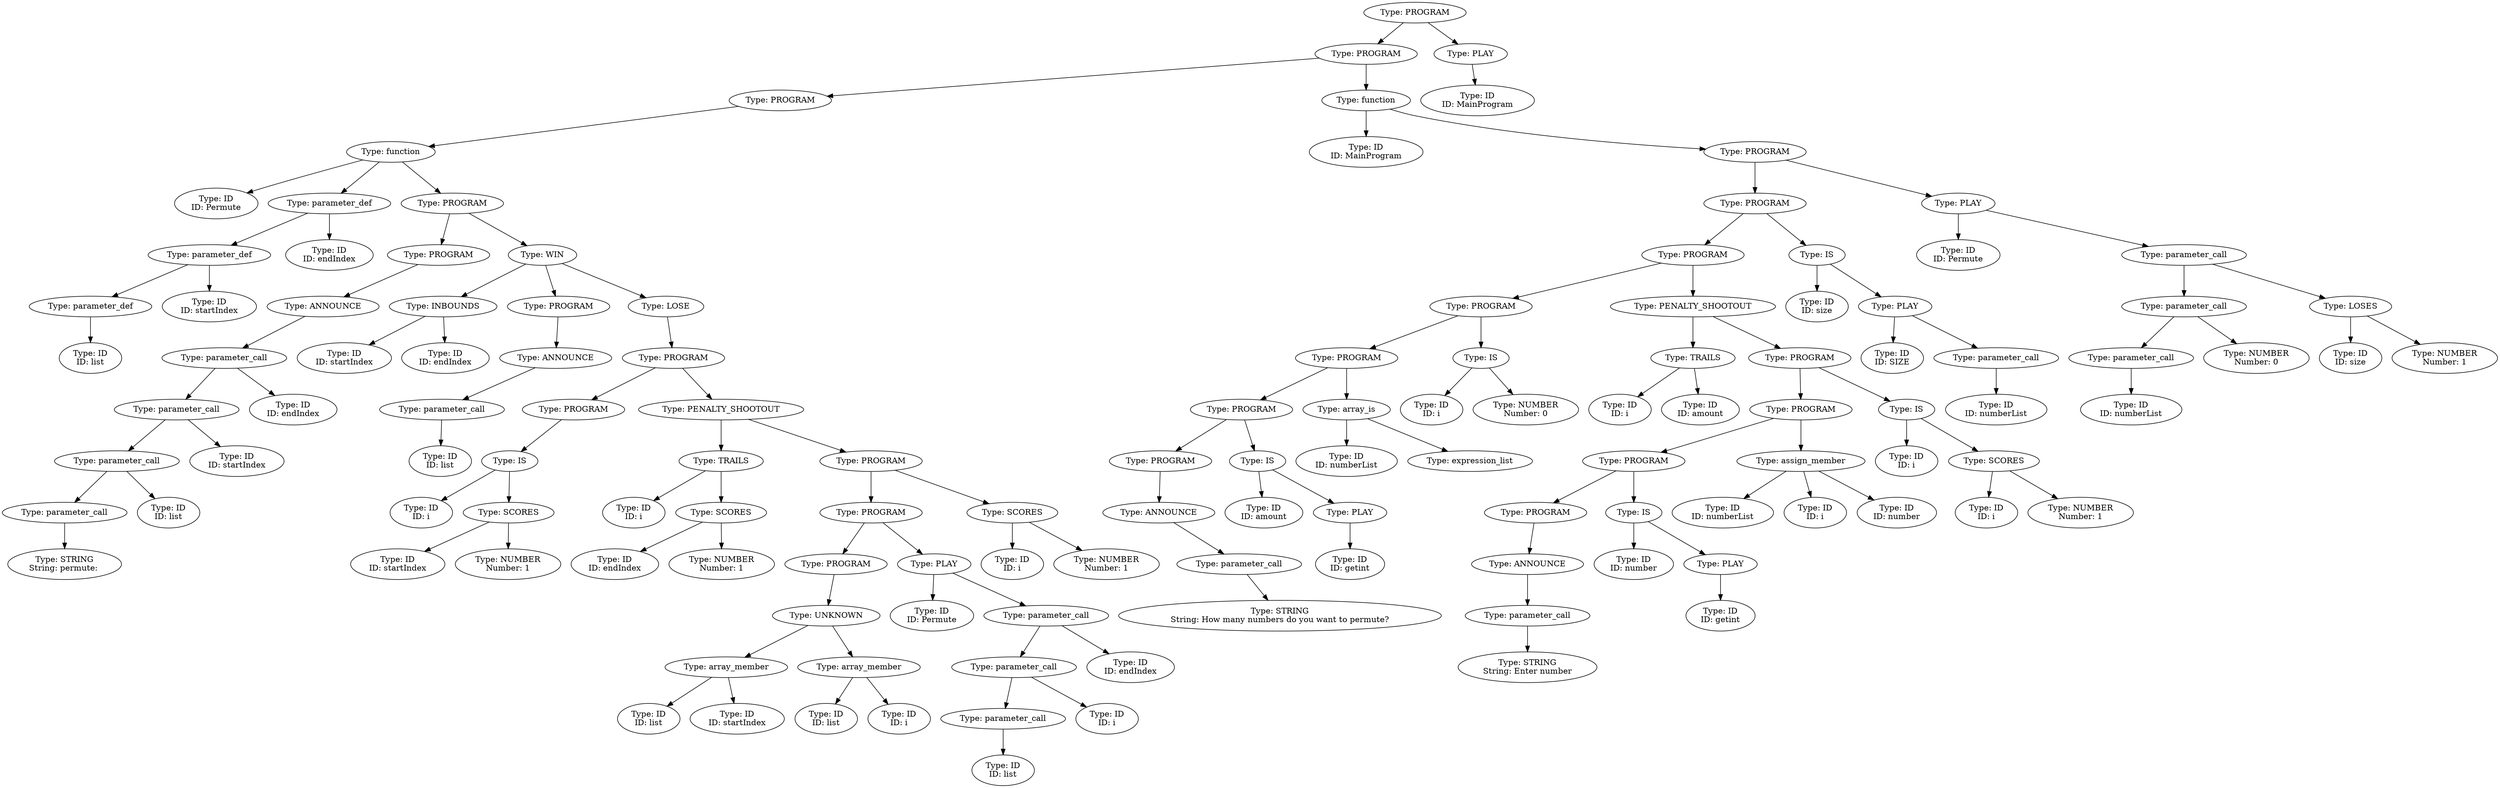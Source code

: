 digraph ast {
"0x7fffcbeefd30" [label="Type: PROGRAM"];
"0x7fffcbeefd30" -> "0x7fffcbeefc50";
"0x7fffcbeefc50" [label="Type: PROGRAM"];
"0x7fffcbeefc50" -> "0x7fffcbeee8b0";
"0x7fffcbeee8b0" [label="Type: PROGRAM"];
"0x7fffcbeee8b0" -> "0x7fffcbeee870";
"0x7fffcbeee870" [label="Type: function"];
"0x7fffcbeee870" -> "0x7fffcbeed610";
"0x7fffcbeed610" [label="Type: ID\nID: Permute"];
"0x7fffcbeee870" -> "0x7fffcbeed7f0";
"0x7fffcbeed7f0" [label="Type: parameter_def"];
"0x7fffcbeed7f0" -> "0x7fffcbeed750";
"0x7fffcbeed750" [label="Type: parameter_def"];
"0x7fffcbeed750" -> "0x7fffcbeed6b0";
"0x7fffcbeed6b0" [label="Type: parameter_def"];
"0x7fffcbeed6b0" -> "0x7fffcbeed670";
"0x7fffcbeed670" [label="Type: ID\nID: list"];
"0x7fffcbeed750" -> "0x7fffcbeed710";
"0x7fffcbeed710" [label="Type: ID\nID: startIndex"];
"0x7fffcbeed7f0" -> "0x7fffcbeed7b0";
"0x7fffcbeed7b0" [label="Type: ID\nID: endIndex"];
"0x7fffcbeee870" -> "0x7fffcbeee830";
"0x7fffcbeee830" [label="Type: PROGRAM"];
"0x7fffcbeee830" -> "0x7fffcbeedaf0";
"0x7fffcbeedaf0" [label="Type: PROGRAM"];
"0x7fffcbeedaf0" -> "0x7fffcbeedab0";
"0x7fffcbeedab0" [label="Type: ANNOUNCE"];
"0x7fffcbeedab0" -> "0x7fffcbeeda70";
"0x7fffcbeeda70" [label="Type: parameter_call"];
"0x7fffcbeeda70" -> "0x7fffcbeed9f0";
"0x7fffcbeed9f0" [label="Type: parameter_call"];
"0x7fffcbeed9f0" -> "0x7fffcbeed950";
"0x7fffcbeed950" [label="Type: parameter_call"];
"0x7fffcbeed950" -> "0x7fffcbeed8b0";
"0x7fffcbeed8b0" [label="Type: parameter_call"];
"0x7fffcbeed8b0" -> "0x7fffcbeed850";
"0x7fffcbeed850" [label="Type: STRING\nString: permute: "];
"0x7fffcbeed950" -> "0x7fffcbeed8f0";
"0x7fffcbeed8f0" [label="Type: ID\nID: list"];
"0x7fffcbeed9f0" -> "0x7fffcbeed990";
"0x7fffcbeed990" [label="Type: ID\nID: startIndex"];
"0x7fffcbeeda70" -> "0x7fffcbeeda30";
"0x7fffcbeeda30" [label="Type: ID\nID: endIndex"];
"0x7fffcbeee830" -> "0x7fffcbeee7f0";
"0x7fffcbeee7f0" [label="Type: WIN"];
"0x7fffcbeee7f0" -> "0x7fffcbeedbf0";
"0x7fffcbeedbf0" [label="Type: INBOUNDS"];
"0x7fffcbeedbf0" -> "0x7fffcbeedb50";
"0x7fffcbeedb50" [label="Type: ID\nID: startIndex"];
"0x7fffcbeedbf0" -> "0x7fffcbeedbb0";
"0x7fffcbeedbb0" [label="Type: ID\nID: endIndex"];
"0x7fffcbeee7f0" -> "0x7fffcbeedd10";
"0x7fffcbeedd10" [label="Type: PROGRAM"];
"0x7fffcbeedd10" -> "0x7fffcbeedcd0";
"0x7fffcbeedcd0" [label="Type: ANNOUNCE"];
"0x7fffcbeedcd0" -> "0x7fffcbeedc90";
"0x7fffcbeedc90" [label="Type: parameter_call"];
"0x7fffcbeedc90" -> "0x7fffcbeedc50";
"0x7fffcbeedc50" [label="Type: ID\nID: list"];
"0x7fffcbeee7f0" -> "0x7fffcbeee7b0";
"0x7fffcbeee7b0" [label="Type: LOSE"];
"0x7fffcbeee7b0" -> "0x7fffcbeee770";
"0x7fffcbeee770" [label="Type: PROGRAM"];
"0x7fffcbeee770" -> "0x7fffcbeedf10";
"0x7fffcbeedf10" [label="Type: PROGRAM"];
"0x7fffcbeedf10" -> "0x7fffcbeeded0";
"0x7fffcbeeded0" [label="Type: IS"];
"0x7fffcbeeded0" -> "0x7fffcbeeddb0";
"0x7fffcbeeddb0" [label="Type: ID\nID: i"];
"0x7fffcbeeded0" -> "0x7fffcbeede90";
"0x7fffcbeede90" [label="Type: SCORES"];
"0x7fffcbeede90" -> "0x7fffcbeede10";
"0x7fffcbeede10" [label="Type: ID\nID: startIndex"];
"0x7fffcbeede90" -> "0x7fffcbeede50";
"0x7fffcbeede50" [label="Type: NUMBER\nNumber: 1"];
"0x7fffcbeee770" -> "0x7fffcbeee730";
"0x7fffcbeee730" [label="Type: PENALTY_SHOOTOUT"];
"0x7fffcbeee730" -> "0x7fffcbeee090";
"0x7fffcbeee090" [label="Type: TRAILS"];
"0x7fffcbeee090" -> "0x7fffcbeedf70";
"0x7fffcbeedf70" [label="Type: ID\nID: i"];
"0x7fffcbeee090" -> "0x7fffcbeee050";
"0x7fffcbeee050" [label="Type: SCORES"];
"0x7fffcbeee050" -> "0x7fffcbeedfd0";
"0x7fffcbeedfd0" [label="Type: ID\nID: endIndex"];
"0x7fffcbeee050" -> "0x7fffcbeee010";
"0x7fffcbeee010" [label="Type: NUMBER\nNumber: 1"];
"0x7fffcbeee730" -> "0x7fffcbeee6f0";
"0x7fffcbeee6f0" [label="Type: PROGRAM"];
"0x7fffcbeee6f0" -> "0x7fffcbeee5d0";
"0x7fffcbeee5d0" [label="Type: PROGRAM"];
"0x7fffcbeee5d0" -> "0x7fffcbeee310";
"0x7fffcbeee310" [label="Type: PROGRAM"];
"0x7fffcbeee310" -> "0x7fffcbeee2d0";
"0x7fffcbeee2d0" [label="Type: UNKNOWN"];
"0x7fffcbeee2d0" -> "0x7fffcbeee190";
"0x7fffcbeee190" [label="Type: array_member"];
"0x7fffcbeee190" -> "0x7fffcbeee0f0";
"0x7fffcbeee0f0" [label="Type: ID\nID: list"];
"0x7fffcbeee190" -> "0x7fffcbeee150";
"0x7fffcbeee150" [label="Type: ID\nID: startIndex"];
"0x7fffcbeee2d0" -> "0x7fffcbeee290";
"0x7fffcbeee290" [label="Type: array_member"];
"0x7fffcbeee290" -> "0x7fffcbeee1f0";
"0x7fffcbeee1f0" [label="Type: ID\nID: list"];
"0x7fffcbeee290" -> "0x7fffcbeee250";
"0x7fffcbeee250" [label="Type: ID\nID: i"];
"0x7fffcbeee5d0" -> "0x7fffcbeee590";
"0x7fffcbeee590" [label="Type: PLAY"];
"0x7fffcbeee590" -> "0x7fffcbeee370";
"0x7fffcbeee370" [label="Type: ID\nID: Permute"];
"0x7fffcbeee590" -> "0x7fffcbeee550";
"0x7fffcbeee550" [label="Type: parameter_call"];
"0x7fffcbeee550" -> "0x7fffcbeee4d0";
"0x7fffcbeee4d0" [label="Type: parameter_call"];
"0x7fffcbeee4d0" -> "0x7fffcbeee430";
"0x7fffcbeee430" [label="Type: parameter_call"];
"0x7fffcbeee430" -> "0x7fffcbeee3d0";
"0x7fffcbeee3d0" [label="Type: ID\nID: list"];
"0x7fffcbeee4d0" -> "0x7fffcbeee470";
"0x7fffcbeee470" [label="Type: ID\nID: i"];
"0x7fffcbeee550" -> "0x7fffcbeee510";
"0x7fffcbeee510" [label="Type: ID\nID: endIndex"];
"0x7fffcbeee6f0" -> "0x7fffcbeee6b0";
"0x7fffcbeee6b0" [label="Type: SCORES"];
"0x7fffcbeee6b0" -> "0x7fffcbeee630";
"0x7fffcbeee630" [label="Type: ID\nID: i"];
"0x7fffcbeee6b0" -> "0x7fffcbeee670";
"0x7fffcbeee670" [label="Type: NUMBER\nNumber: 1"];
"0x7fffcbeefc50" -> "0x7fffcbeefc10";
"0x7fffcbeefc10" [label="Type: function"];
"0x7fffcbeefc10" -> "0x7fffcbeee910";
"0x7fffcbeee910" [label="Type: ID\nID: MainProgram"];
"0x7fffcbeefc10" -> "0x7fffcbeefbd0";
"0x7fffcbeefbd0" [label="Type: PROGRAM"];
"0x7fffcbeefbd0" -> "0x7fffcbeef8b0";
"0x7fffcbeef8b0" [label="Type: PROGRAM"];
"0x7fffcbeef8b0" -> "0x7fffcbeef650";
"0x7fffcbeef650" [label="Type: PROGRAM"];
"0x7fffcbeef650" -> "0x7fffcbeeee90";
"0x7fffcbeeee90" [label="Type: PROGRAM"];
"0x7fffcbeeee90" -> "0x7fffcbeeed30";
"0x7fffcbeeed30" [label="Type: PROGRAM"];
"0x7fffcbeeed30" -> "0x7fffcbeeec10";
"0x7fffcbeeec10" [label="Type: PROGRAM"];
"0x7fffcbeeec10" -> "0x7fffcbeeea50";
"0x7fffcbeeea50" [label="Type: PROGRAM"];
"0x7fffcbeeea50" -> "0x7fffcbeeea10";
"0x7fffcbeeea10" [label="Type: ANNOUNCE"];
"0x7fffcbeeea10" -> "0x7fffcbeee9d0";
"0x7fffcbeee9d0" [label="Type: parameter_call"];
"0x7fffcbeee9d0" -> "0x7fffcbeee990";
"0x7fffcbeee990" [label="Type: STRING\nString: How many numbers do you want to permute?"];
"0x7fffcbeeec10" -> "0x7fffcbeeebd0";
"0x7fffcbeeebd0" [label="Type: IS"];
"0x7fffcbeeebd0" -> "0x7fffcbeeeaf0";
"0x7fffcbeeeaf0" [label="Type: ID\nID: amount"];
"0x7fffcbeeebd0" -> "0x7fffcbeeeb90";
"0x7fffcbeeeb90" [label="Type: PLAY"];
"0x7fffcbeeeb90" -> "0x7fffcbeeeb50";
"0x7fffcbeeeb50" [label="Type: ID\nID: getint"];
"0x7fffcbeeed30" -> "0x7fffcbeeecf0";
"0x7fffcbeeecf0" [label="Type: array_is"];
"0x7fffcbeeecf0" -> "0x7fffcbeeec70";
"0x7fffcbeeec70" [label="Type: ID\nID: numberList"];
"0x7fffcbeeecf0" -> "0x7fffcbeeecb0";
"0x7fffcbeeecb0" [label="Type: expression_list"];
"0x7fffcbeeee90" -> "0x7fffcbeeee50";
"0x7fffcbeeee50" [label="Type: IS"];
"0x7fffcbeeee50" -> "0x7fffcbeeedd0";
"0x7fffcbeeedd0" [label="Type: ID\nID: i"];
"0x7fffcbeeee50" -> "0x7fffcbeeee10";
"0x7fffcbeeee10" [label="Type: NUMBER\nNumber: 0"];
"0x7fffcbeef650" -> "0x7fffcbeef610";
"0x7fffcbeef610" [label="Type: PENALTY_SHOOTOUT"];
"0x7fffcbeef610" -> "0x7fffcbeeef90";
"0x7fffcbeeef90" [label="Type: TRAILS"];
"0x7fffcbeeef90" -> "0x7fffcbeeeef0";
"0x7fffcbeeeef0" [label="Type: ID\nID: i"];
"0x7fffcbeeef90" -> "0x7fffcbeeef50";
"0x7fffcbeeef50" [label="Type: ID\nID: amount"];
"0x7fffcbeef610" -> "0x7fffcbeef5d0";
"0x7fffcbeef5d0" [label="Type: PROGRAM"];
"0x7fffcbeef5d0" -> "0x7fffcbeef430";
"0x7fffcbeef430" [label="Type: PROGRAM"];
"0x7fffcbeef430" -> "0x7fffcbeef290";
"0x7fffcbeef290" [label="Type: PROGRAM"];
"0x7fffcbeef290" -> "0x7fffcbeef0b0";
"0x7fffcbeef0b0" [label="Type: PROGRAM"];
"0x7fffcbeef0b0" -> "0x7fffcbeef070";
"0x7fffcbeef070" [label="Type: ANNOUNCE"];
"0x7fffcbeef070" -> "0x7fffcbeef030";
"0x7fffcbeef030" [label="Type: parameter_call"];
"0x7fffcbeef030" -> "0x7fffcbeeeff0";
"0x7fffcbeeeff0" [label="Type: STRING\nString: Enter number"];
"0x7fffcbeef290" -> "0x7fffcbeef250";
"0x7fffcbeef250" [label="Type: IS"];
"0x7fffcbeef250" -> "0x7fffcbeef150";
"0x7fffcbeef150" [label="Type: ID\nID: number"];
"0x7fffcbeef250" -> "0x7fffcbeef1f0";
"0x7fffcbeef1f0" [label="Type: PLAY"];
"0x7fffcbeef1f0" -> "0x7fffcbeef1b0";
"0x7fffcbeef1b0" [label="Type: ID\nID: getint"];
"0x7fffcbeef430" -> "0x7fffcbeef3f0";
"0x7fffcbeef3f0" [label="Type: assign_member"];
"0x7fffcbeef3f0" -> "0x7fffcbeef2d0";
"0x7fffcbeef2d0" [label="Type: ID\nID: numberList"];
"0x7fffcbeef3f0" -> "0x7fffcbeef330";
"0x7fffcbeef330" [label="Type: ID\nID: i"];
"0x7fffcbeef3f0" -> "0x7fffcbeef390";
"0x7fffcbeef390" [label="Type: ID\nID: number"];
"0x7fffcbeef5d0" -> "0x7fffcbeef590";
"0x7fffcbeef590" [label="Type: IS"];
"0x7fffcbeef590" -> "0x7fffcbeef470";
"0x7fffcbeef470" [label="Type: ID\nID: i"];
"0x7fffcbeef590" -> "0x7fffcbeef550";
"0x7fffcbeef550" [label="Type: SCORES"];
"0x7fffcbeef550" -> "0x7fffcbeef4d0";
"0x7fffcbeef4d0" [label="Type: ID\nID: i"];
"0x7fffcbeef550" -> "0x7fffcbeef510";
"0x7fffcbeef510" [label="Type: NUMBER\nNumber: 1"];
"0x7fffcbeef8b0" -> "0x7fffcbeef870";
"0x7fffcbeef870" [label="Type: IS"];
"0x7fffcbeef870" -> "0x7fffcbeef6f0";
"0x7fffcbeef6f0" [label="Type: ID\nID: size"];
"0x7fffcbeef870" -> "0x7fffcbeef830";
"0x7fffcbeef830" [label="Type: PLAY"];
"0x7fffcbeef830" -> "0x7fffcbeef750";
"0x7fffcbeef750" [label="Type: ID\nID: SIZE"];
"0x7fffcbeef830" -> "0x7fffcbeef7f0";
"0x7fffcbeef7f0" [label="Type: parameter_call"];
"0x7fffcbeef7f0" -> "0x7fffcbeef7b0";
"0x7fffcbeef7b0" [label="Type: ID\nID: numberList"];
"0x7fffcbeefbd0" -> "0x7fffcbeefb90";
"0x7fffcbeefb90" [label="Type: PLAY"];
"0x7fffcbeefb90" -> "0x7fffcbeef910";
"0x7fffcbeef910" [label="Type: ID\nID: Permute"];
"0x7fffcbeefb90" -> "0x7fffcbeefb50";
"0x7fffcbeefb50" [label="Type: parameter_call"];
"0x7fffcbeefb50" -> "0x7fffcbeefa50";
"0x7fffcbeefa50" [label="Type: parameter_call"];
"0x7fffcbeefa50" -> "0x7fffcbeef9b0";
"0x7fffcbeef9b0" [label="Type: parameter_call"];
"0x7fffcbeef9b0" -> "0x7fffcbeef970";
"0x7fffcbeef970" [label="Type: ID\nID: numberList"];
"0x7fffcbeefa50" -> "0x7fffcbeef9f0";
"0x7fffcbeef9f0" [label="Type: NUMBER\nNumber: 0"];
"0x7fffcbeefb50" -> "0x7fffcbeefb10";
"0x7fffcbeefb10" [label="Type: LOSES"];
"0x7fffcbeefb10" -> "0x7fffcbeefa90";
"0x7fffcbeefa90" [label="Type: ID\nID: size"];
"0x7fffcbeefb10" -> "0x7fffcbeefad0";
"0x7fffcbeefad0" [label="Type: NUMBER\nNumber: 1"];
"0x7fffcbeefd30" -> "0x7fffcbeefcf0";
"0x7fffcbeefcf0" [label="Type: PLAY"];
"0x7fffcbeefcf0" -> "0x7fffcbeefcb0";
"0x7fffcbeefcb0" [label="Type: ID\nID: MainProgram"];
}
